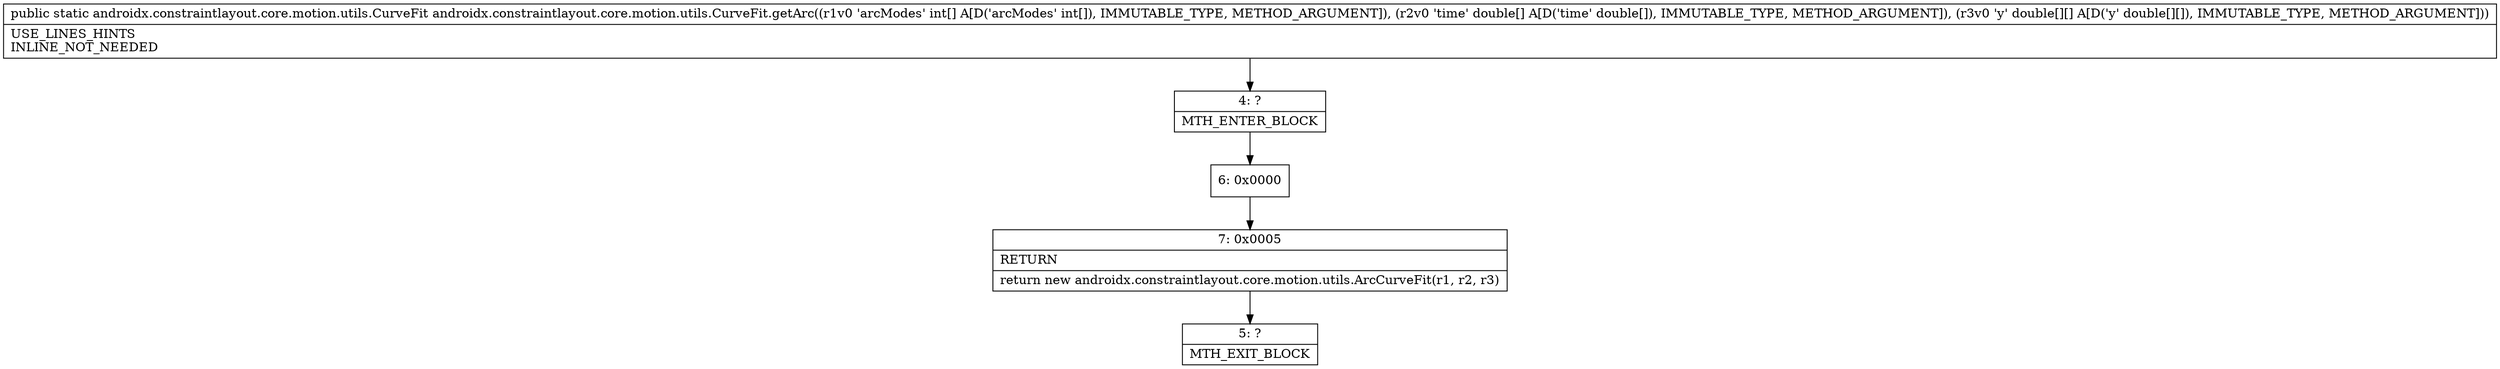 digraph "CFG forandroidx.constraintlayout.core.motion.utils.CurveFit.getArc([I[D[[D)Landroidx\/constraintlayout\/core\/motion\/utils\/CurveFit;" {
Node_4 [shape=record,label="{4\:\ ?|MTH_ENTER_BLOCK\l}"];
Node_6 [shape=record,label="{6\:\ 0x0000}"];
Node_7 [shape=record,label="{7\:\ 0x0005|RETURN\l|return new androidx.constraintlayout.core.motion.utils.ArcCurveFit(r1, r2, r3)\l}"];
Node_5 [shape=record,label="{5\:\ ?|MTH_EXIT_BLOCK\l}"];
MethodNode[shape=record,label="{public static androidx.constraintlayout.core.motion.utils.CurveFit androidx.constraintlayout.core.motion.utils.CurveFit.getArc((r1v0 'arcModes' int[] A[D('arcModes' int[]), IMMUTABLE_TYPE, METHOD_ARGUMENT]), (r2v0 'time' double[] A[D('time' double[]), IMMUTABLE_TYPE, METHOD_ARGUMENT]), (r3v0 'y' double[][] A[D('y' double[][]), IMMUTABLE_TYPE, METHOD_ARGUMENT]))  | USE_LINES_HINTS\lINLINE_NOT_NEEDED\l}"];
MethodNode -> Node_4;Node_4 -> Node_6;
Node_6 -> Node_7;
Node_7 -> Node_5;
}

